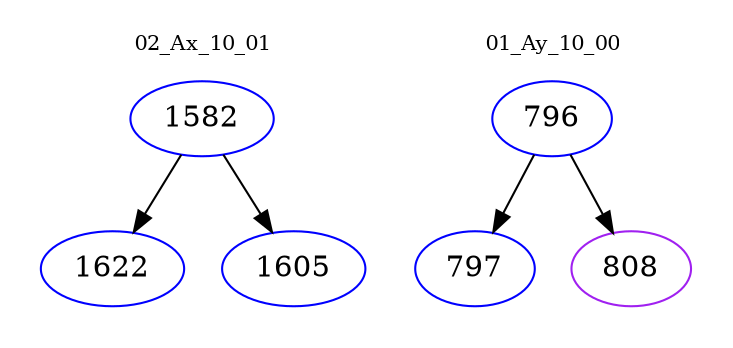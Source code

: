 digraph{
subgraph cluster_0 {
color = white
label = "02_Ax_10_01";
fontsize=10;
T0_1582 [label="1582", color="blue"]
T0_1582 -> T0_1622 [color="black"]
T0_1622 [label="1622", color="blue"]
T0_1582 -> T0_1605 [color="black"]
T0_1605 [label="1605", color="blue"]
}
subgraph cluster_1 {
color = white
label = "01_Ay_10_00";
fontsize=10;
T1_796 [label="796", color="blue"]
T1_796 -> T1_797 [color="black"]
T1_797 [label="797", color="blue"]
T1_796 -> T1_808 [color="black"]
T1_808 [label="808", color="purple"]
}
}
